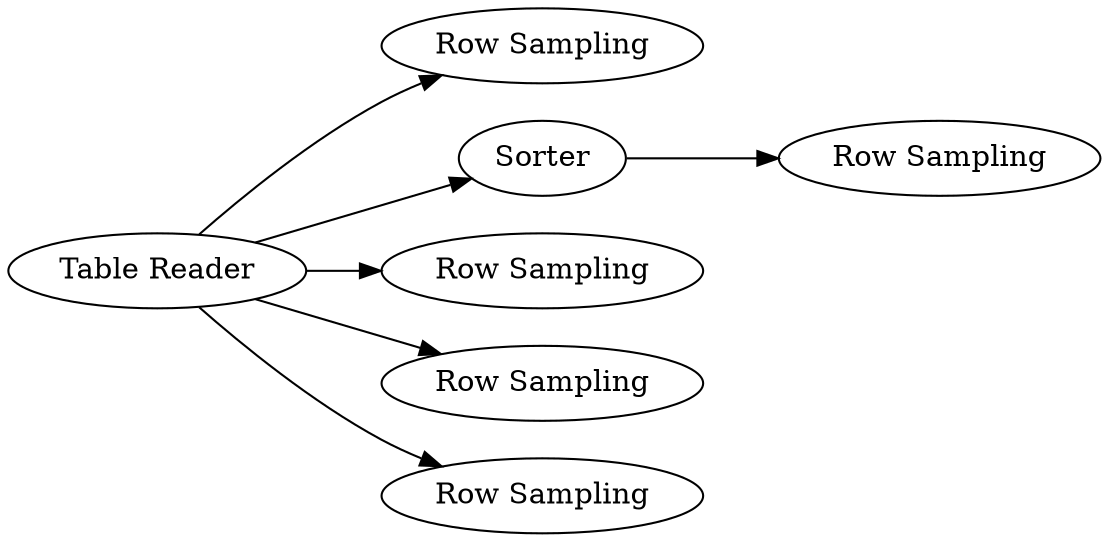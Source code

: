 digraph {
	10 -> 9
	10 -> 7
	10 -> 5
	10 -> 8
	10 -> 4
	7 -> 6
	5 [label="Row Sampling"]
	7 [label=Sorter]
	9 [label="Row Sampling"]
	4 [label="Row Sampling"]
	8 [label="Row Sampling"]
	6 [label="Row Sampling"]
	10 [label="Table Reader"]
	rankdir=LR
}
